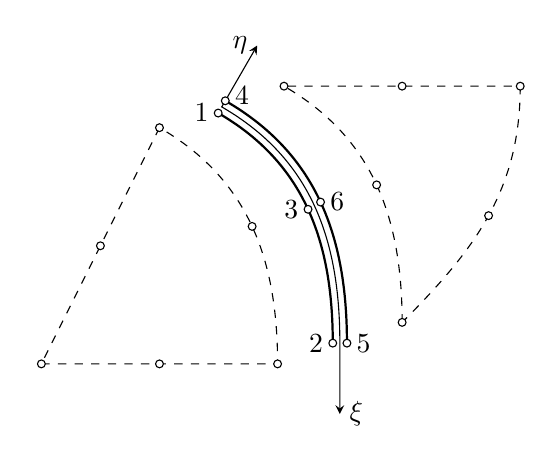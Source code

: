\tikzstyle{elemnode} = [solid,thin,draw,circle,inner sep=1,fill=white]
\begin{tikzpicture}[scale=3,>=stealth]
 \newcommand{\eoff}{0.03}
 \draw[dashed] 
    (0,0) -- (1,0) node[at start,elemnode] {} node[midway,elemnode] {}
    to[out=90,in=-30] node[at start,elemnode] {} node[midway,elemnode] {}
    (0.5,1) -- (0,0) node[at start,elemnode] {} node[midway,elemnode] {};
 
 \draw[dashed,xshift=15,yshift=5] 
    (1,0) to[out=90,in=-30] node[at start,elemnode] {} node[midway,elemnode] {}
    (0.5,1) -- (1.5,1) node[at start,elemnode] {} node[midway,elemnode] {}
    to[out=-90,in=45] node[at start,elemnode] {} node[midway,elemnode] {} (1,0);

 \begin{scope}[xshift=7.5,yshift=2.5]
  \draw[<->] (0.5,1)+(60:0.3) -- (0.5,1) node[at start,left] {$\eta$}
    to[out=-30,in=90] (1,0) -- (1,-0.3) node[at end,right] {$\xi$};

  \draw[thick] (0.5,1)+(60:-\eoff) to[out=-30,in=90] 
    node[at start,elemnode] (n1) {}
    node[at end,elemnode] (n2) {}
    node[midway,elemnode] (n3) {}
    (1-\eoff,0)
    (0.5,1)+(60:\eoff) to[out=-30,in=90] 
    node[at start,elemnode] (n4) {}
    node[at end,elemnode] (n5) {}
    node[midway,elemnode] (n6) {}
    (1+\eoff,0);
   \node[left] at (n1) {1};
   \node[left] at (n2) {2};
   \node[left] at (n3) {3};
   \node[yshift=2,right] at (n4) {4}; % Fine adjustments
   \node[right] at (n5) {5};
   \node[right] at (n6) {6};
 \end{scope}
\end{tikzpicture}